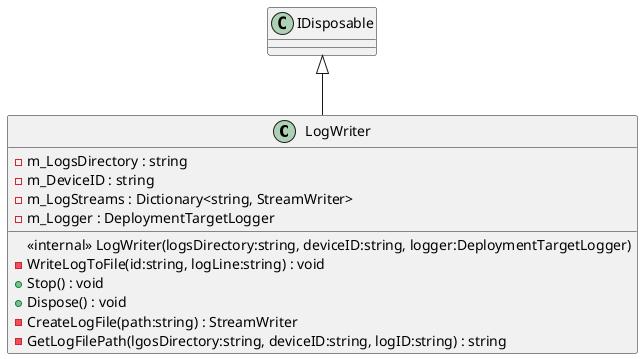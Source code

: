@startuml
class LogWriter {
    - m_LogsDirectory : string
    - m_DeviceID : string
    - m_LogStreams : Dictionary<string, StreamWriter>
    - m_Logger : DeploymentTargetLogger
    <<internal>> LogWriter(logsDirectory:string, deviceID:string, logger:DeploymentTargetLogger)
    - WriteLogToFile(id:string, logLine:string) : void
    + Stop() : void
    + Dispose() : void
    - CreateLogFile(path:string) : StreamWriter
    - GetLogFilePath(lgosDirectory:string, deviceID:string, logID:string) : string
}
IDisposable <|-- LogWriter
@enduml
